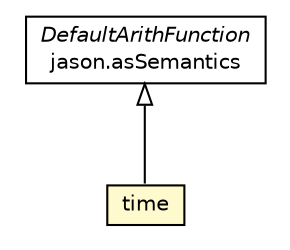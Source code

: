 #!/usr/local/bin/dot
#
# Class diagram 
# Generated by UMLGraph version R5_6 (http://www.umlgraph.org/)
#

digraph G {
	edge [fontname="Helvetica",fontsize=10,labelfontname="Helvetica",labelfontsize=10];
	node [fontname="Helvetica",fontsize=10,shape=plaintext];
	nodesep=0.25;
	ranksep=0.5;
	// jason.asSemantics.DefaultArithFunction
	c104333 [label=<<table title="jason.asSemantics.DefaultArithFunction" border="0" cellborder="1" cellspacing="0" cellpadding="2" port="p" href="../asSemantics/DefaultArithFunction.html">
		<tr><td><table border="0" cellspacing="0" cellpadding="1">
<tr><td align="center" balign="center"><font face="Helvetica-Oblique"> DefaultArithFunction </font></td></tr>
<tr><td align="center" balign="center"> jason.asSemantics </td></tr>
		</table></td></tr>
		</table>>, URL="../asSemantics/DefaultArithFunction.html", fontname="Helvetica", fontcolor="black", fontsize=10.0];
	// jason.functions.time
	c104426 [label=<<table title="jason.functions.time" border="0" cellborder="1" cellspacing="0" cellpadding="2" port="p" bgcolor="lemonChiffon" href="./time.html">
		<tr><td><table border="0" cellspacing="0" cellpadding="1">
<tr><td align="center" balign="center"> time </td></tr>
		</table></td></tr>
		</table>>, URL="./time.html", fontname="Helvetica", fontcolor="black", fontsize=10.0];
	//jason.functions.time extends jason.asSemantics.DefaultArithFunction
	c104333:p -> c104426:p [dir=back,arrowtail=empty];
}


